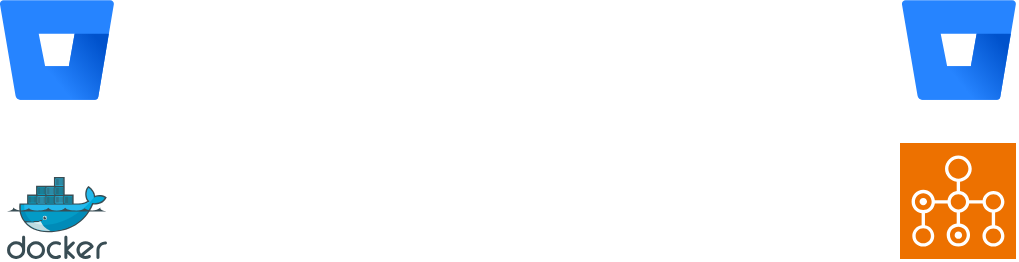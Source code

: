 <mxfile version="24.7.16">
  <diagram name="Page-1" id="d3aMvS2GAfoljQthrIsY">
    <mxGraphModel dx="1036" dy="692" grid="1" gridSize="10" guides="1" tooltips="1" connect="1" arrows="1" fold="1" page="1" pageScale="1" pageWidth="850" pageHeight="1100" math="0" shadow="0">
      <root>
        <mxCell id="0" />
        <mxCell id="1" parent="0" />
        <mxCell id="JezPzgWNAS_x3AoIRCPE-1" value="" style="sketch=0;points=[[0,0,0],[0.25,0,0],[0.5,0,0],[0.75,0,0],[1,0,0],[0,1,0],[0.25,1,0],[0.5,1,0],[0.75,1,0],[1,1,0],[0,0.25,0],[0,0.5,0],[0,0.75,0],[1,0.25,0],[1,0.5,0],[1,0.75,0]];outlineConnect=0;fontColor=#232F3E;fillColor=#ED7100;strokeColor=#ffffff;dashed=0;verticalLabelPosition=bottom;verticalAlign=top;align=center;html=1;fontSize=12;fontStyle=0;aspect=fixed;shape=mxgraph.aws4.resourceIcon;resIcon=mxgraph.aws4.batch;" vertex="1" parent="1">
          <mxGeometry x="640" y="231.5" width="58" height="58" as="geometry" />
        </mxCell>
        <mxCell id="JezPzgWNAS_x3AoIRCPE-2" value="" style="image;sketch=0;aspect=fixed;html=1;points=[];align=center;fontSize=12;image=img/lib/mscae/Docker.svg;" vertex="1" parent="1">
          <mxGeometry x="193.5" y="248.5" width="50" height="41" as="geometry" />
        </mxCell>
        <mxCell id="JezPzgWNAS_x3AoIRCPE-3" value="" style="image;html=1;image=img/lib/atlassian/Bitbucket_Logo.svg;" vertex="1" parent="1">
          <mxGeometry x="190" y="160" width="57" height="50" as="geometry" />
        </mxCell>
        <mxCell id="JezPzgWNAS_x3AoIRCPE-4" value="" style="image;html=1;image=img/lib/atlassian/Bitbucket_Logo.svg;" vertex="1" parent="1">
          <mxGeometry x="641" y="160" width="57" height="50" as="geometry" />
        </mxCell>
      </root>
    </mxGraphModel>
  </diagram>
</mxfile>
